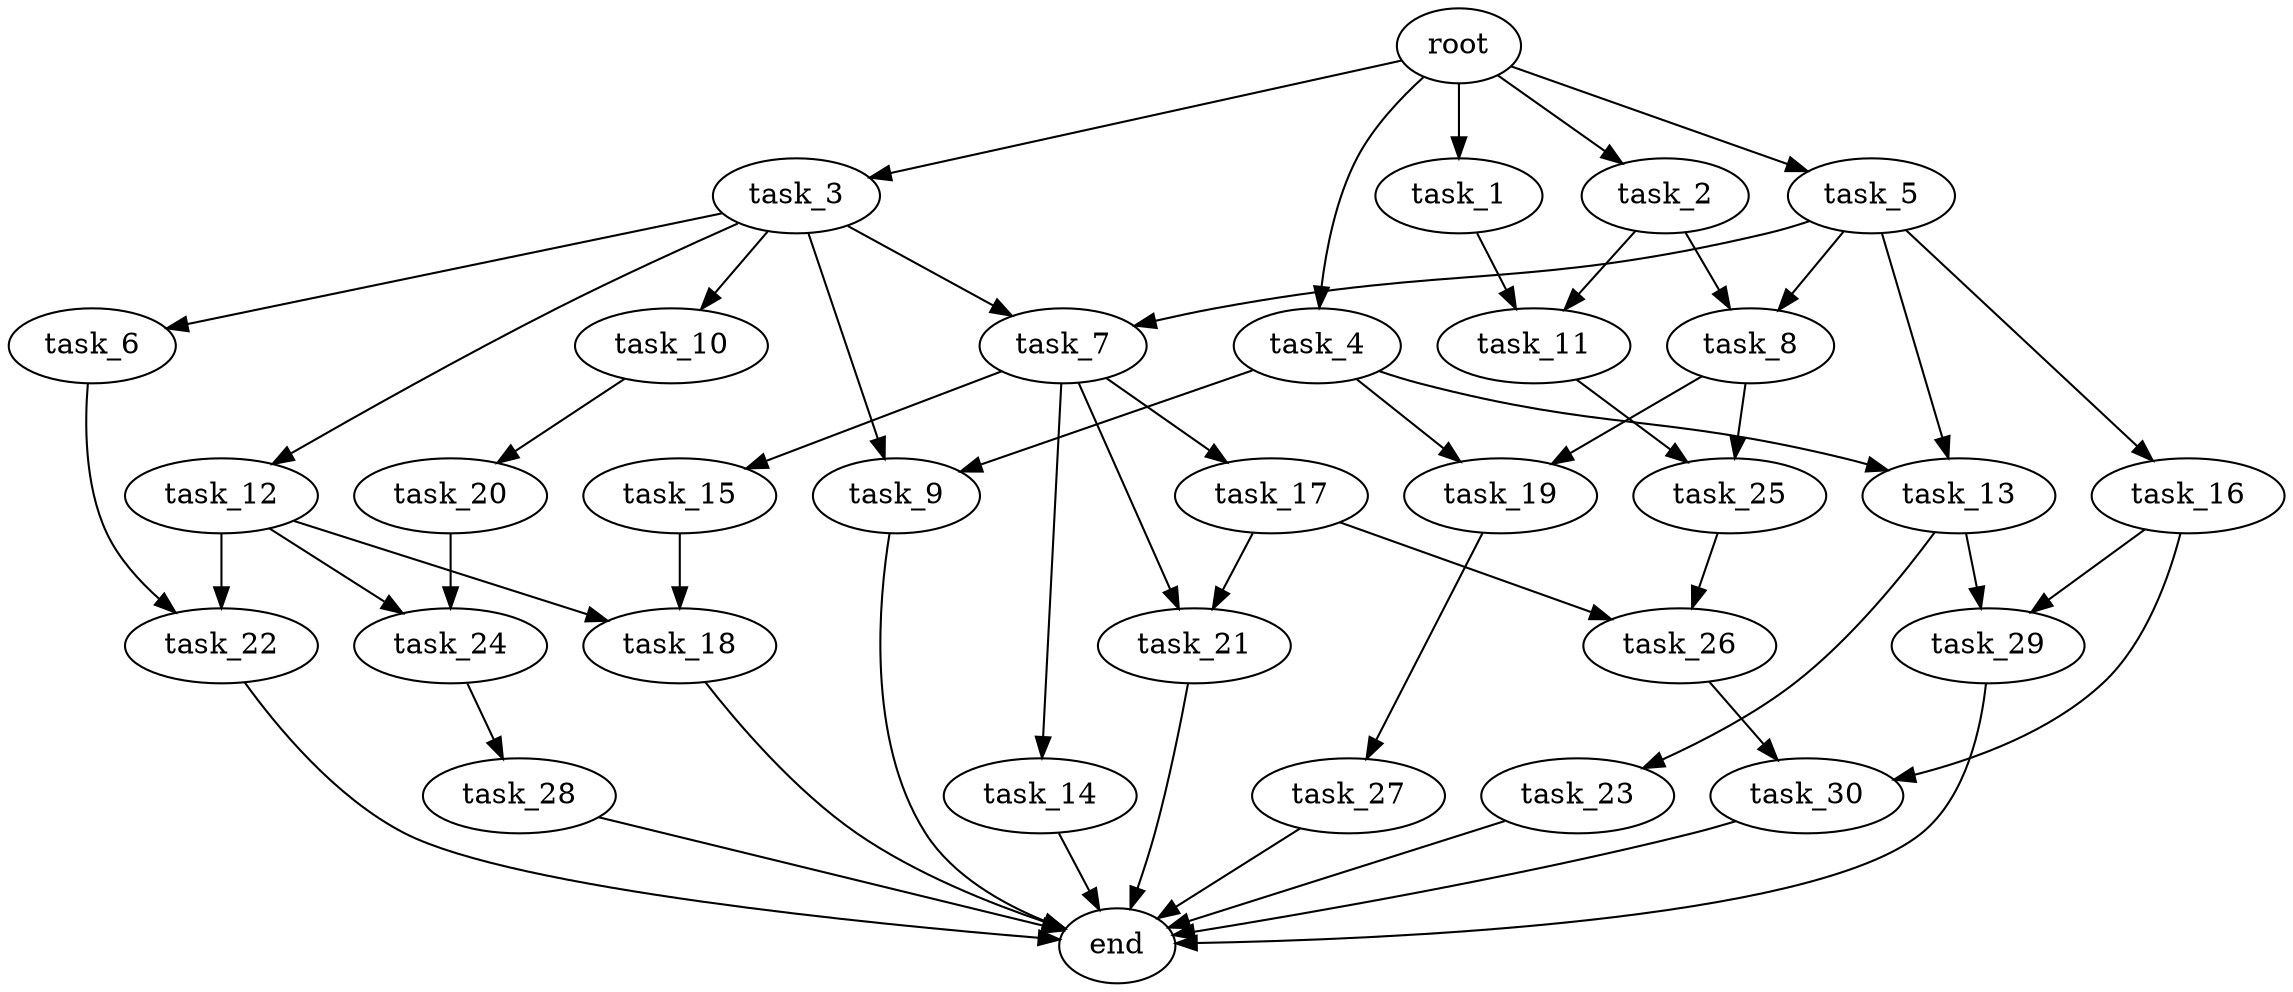 digraph G {
  root [size="0.000000e+00"];
  task_1 [size="2.284584e+08"];
  task_2 [size="2.090886e+09"];
  task_3 [size="5.380517e+09"];
  task_4 [size="2.038810e+09"];
  task_5 [size="5.233136e+09"];
  task_6 [size="2.587321e+09"];
  task_7 [size="4.830780e+09"];
  task_8 [size="7.299506e+09"];
  task_9 [size="1.414333e+09"];
  task_10 [size="6.987854e+09"];
  task_11 [size="1.848667e+08"];
  task_12 [size="5.830466e+09"];
  task_13 [size="6.635620e+09"];
  task_14 [size="4.357766e+08"];
  task_15 [size="1.704026e+09"];
  task_16 [size="2.840851e+09"];
  task_17 [size="7.892096e+09"];
  task_18 [size="6.180030e+09"];
  task_19 [size="5.317994e+08"];
  task_20 [size="6.547924e+09"];
  task_21 [size="8.433342e+07"];
  task_22 [size="3.887063e+09"];
  task_23 [size="2.713832e+09"];
  task_24 [size="8.520977e+09"];
  task_25 [size="6.601344e+09"];
  task_26 [size="8.642958e+09"];
  task_27 [size="1.917642e+08"];
  task_28 [size="8.674237e+09"];
  task_29 [size="6.494462e+09"];
  task_30 [size="2.312455e+09"];
  end [size="0.000000e+00"];

  root -> task_1 [size="1.000000e-12"];
  root -> task_2 [size="1.000000e-12"];
  root -> task_3 [size="1.000000e-12"];
  root -> task_4 [size="1.000000e-12"];
  root -> task_5 [size="1.000000e-12"];
  task_1 -> task_11 [size="9.243337e+06"];
  task_2 -> task_8 [size="3.649753e+08"];
  task_2 -> task_11 [size="9.243337e+06"];
  task_3 -> task_6 [size="2.587321e+08"];
  task_3 -> task_7 [size="2.415390e+08"];
  task_3 -> task_9 [size="7.071664e+07"];
  task_3 -> task_10 [size="6.987854e+08"];
  task_3 -> task_12 [size="5.830466e+08"];
  task_4 -> task_9 [size="7.071664e+07"];
  task_4 -> task_13 [size="3.317810e+08"];
  task_4 -> task_19 [size="2.658997e+07"];
  task_5 -> task_7 [size="2.415390e+08"];
  task_5 -> task_8 [size="3.649753e+08"];
  task_5 -> task_13 [size="3.317810e+08"];
  task_5 -> task_16 [size="2.840851e+08"];
  task_6 -> task_22 [size="1.943531e+08"];
  task_7 -> task_14 [size="4.357766e+07"];
  task_7 -> task_15 [size="1.704026e+08"];
  task_7 -> task_17 [size="7.892096e+08"];
  task_7 -> task_21 [size="4.216671e+06"];
  task_8 -> task_19 [size="2.658997e+07"];
  task_8 -> task_25 [size="3.300672e+08"];
  task_9 -> end [size="1.000000e-12"];
  task_10 -> task_20 [size="6.547924e+08"];
  task_11 -> task_25 [size="3.300672e+08"];
  task_12 -> task_18 [size="3.090015e+08"];
  task_12 -> task_22 [size="1.943531e+08"];
  task_12 -> task_24 [size="4.260489e+08"];
  task_13 -> task_23 [size="2.713832e+08"];
  task_13 -> task_29 [size="3.247231e+08"];
  task_14 -> end [size="1.000000e-12"];
  task_15 -> task_18 [size="3.090015e+08"];
  task_16 -> task_29 [size="3.247231e+08"];
  task_16 -> task_30 [size="1.156228e+08"];
  task_17 -> task_21 [size="4.216671e+06"];
  task_17 -> task_26 [size="4.321479e+08"];
  task_18 -> end [size="1.000000e-12"];
  task_19 -> task_27 [size="1.917642e+07"];
  task_20 -> task_24 [size="4.260489e+08"];
  task_21 -> end [size="1.000000e-12"];
  task_22 -> end [size="1.000000e-12"];
  task_23 -> end [size="1.000000e-12"];
  task_24 -> task_28 [size="8.674237e+08"];
  task_25 -> task_26 [size="4.321479e+08"];
  task_26 -> task_30 [size="1.156228e+08"];
  task_27 -> end [size="1.000000e-12"];
  task_28 -> end [size="1.000000e-12"];
  task_29 -> end [size="1.000000e-12"];
  task_30 -> end [size="1.000000e-12"];
}
